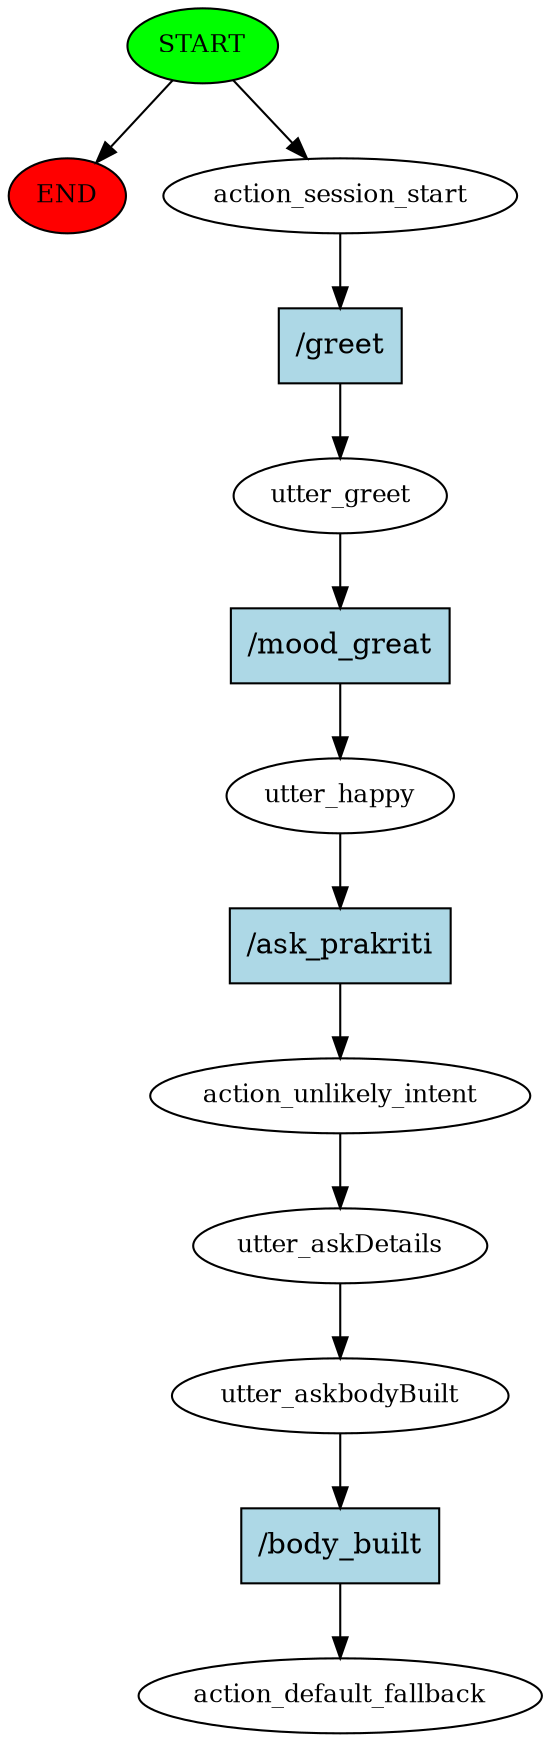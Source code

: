 digraph  {
0 [class="start active", fillcolor=green, fontsize=12, label=START, style=filled];
"-1" [class=end, fillcolor=red, fontsize=12, label=END, style=filled];
1 [class=active, fontsize=12, label=action_session_start];
2 [class=active, fontsize=12, label=utter_greet];
3 [class=active, fontsize=12, label=utter_happy];
4 [class=active, fontsize=12, label=action_unlikely_intent];
5 [class=active, fontsize=12, label=utter_askDetails];
6 [class=active, fontsize=12, label=utter_askbodyBuilt];
7 [class="dashed active", fontsize=12, label=action_default_fallback];
8 [class="intent active", fillcolor=lightblue, label="/greet", shape=rect, style=filled];
9 [class="intent active", fillcolor=lightblue, label="/mood_great", shape=rect, style=filled];
10 [class="intent active", fillcolor=lightblue, label="/ask_prakriti", shape=rect, style=filled];
11 [class="intent active", fillcolor=lightblue, label="/body_built", shape=rect, style=filled];
0 -> "-1"  [class="", key=NONE, label=""];
0 -> 1  [class=active, key=NONE, label=""];
1 -> 8  [class=active, key=0];
2 -> 9  [class=active, key=0];
3 -> 10  [class=active, key=0];
4 -> 5  [class=active, key=NONE, label=""];
5 -> 6  [class=active, key=NONE, label=""];
6 -> 11  [class=active, key=0];
8 -> 2  [class=active, key=0];
9 -> 3  [class=active, key=0];
10 -> 4  [class=active, key=0];
11 -> 7  [class=active, key=0];
}
